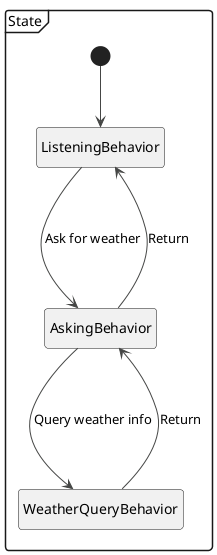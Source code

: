 @startuml
!theme vibrant
skinparam style strictuml
mainframe State
hide empty description

state "ListeningBehavior" as listen
state "AskingBehavior" as asking
state "WeatherQueryBehavior" as query

[*] --> listen

listen ---> asking : Ask for weather
asking ---> query : Query weather info
query ---> asking : Return
asking ---> listen : Return


@enduml
